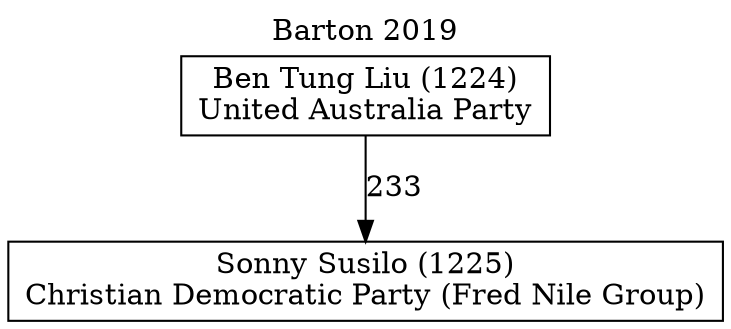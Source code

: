 // House preference flow
digraph "Sonny Susilo (1225)_Barton_2019" {
	graph [label="Barton 2019" labelloc=t mclimit=10]
	node [shape=box]
	"Sonny Susilo (1225)" [label="Sonny Susilo (1225)
Christian Democratic Party (Fred Nile Group)"]
	"Ben Tung Liu (1224)" [label="Ben Tung Liu (1224)
United Australia Party"]
	"Ben Tung Liu (1224)" -> "Sonny Susilo (1225)" [label=233]
}

